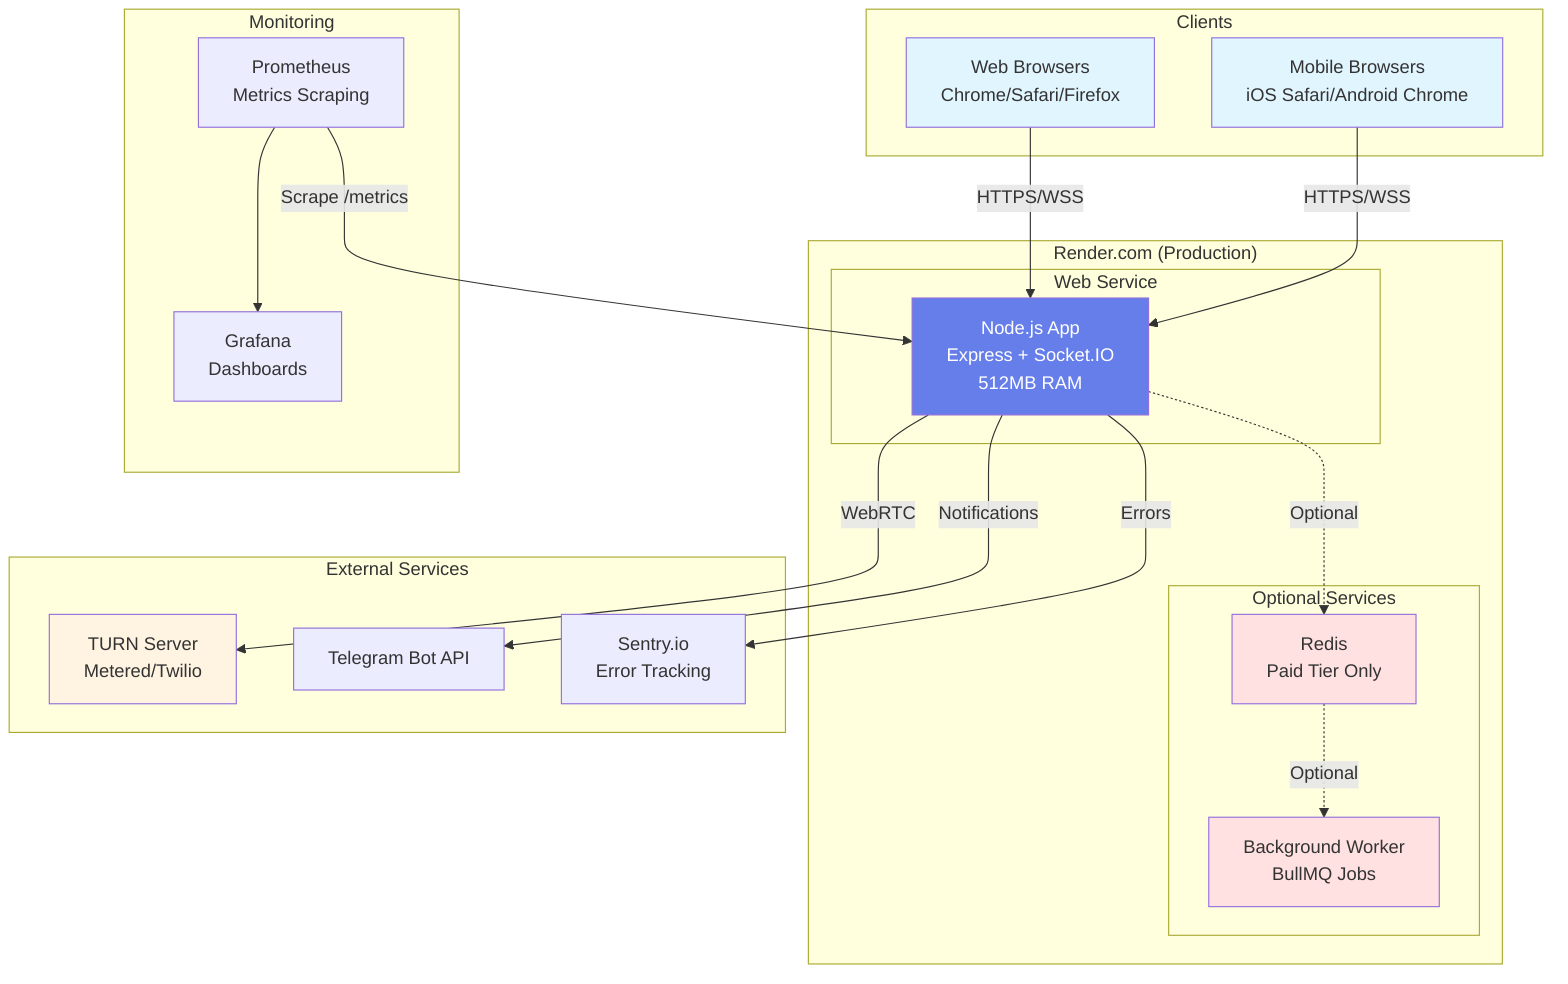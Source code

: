 graph TB
    subgraph "Render.com (Production)"
        subgraph "Web Service"
            APP[Node.js App<br/>Express + Socket.IO<br/>512MB RAM]
        end
        
        subgraph "Optional Services"
            REDIS_PAID[Redis<br/>Paid Tier Only]
            WORKER[Background Worker<br/>BullMQ Jobs]
        end
    end
    
    subgraph "External Services"
        TURN_EXT[TURN Server<br/>Metered/Twilio]
        TELE_EXT[Telegram Bot API]
        SENTRY_EXT[Sentry.io<br/>Error Tracking]
    end
    
    subgraph "Clients"
        BROWSER[Web Browsers<br/>Chrome/Safari/Firefox]
        MOBILE[Mobile Browsers<br/>iOS Safari/Android Chrome]
    end
    
    subgraph "Monitoring"
        PROM[Prometheus<br/>Metrics Scraping]
        GRAFANA[Grafana<br/>Dashboards]
    end
    
    BROWSER -->|HTTPS/WSS| APP
    MOBILE -->|HTTPS/WSS| APP
    APP -->|WebRTC| TURN_EXT
    APP -->|Notifications| TELE_EXT
    APP -->|Errors| SENTRY_EXT
    APP -.->|Optional| REDIS_PAID
    REDIS_PAID -.->|Optional| WORKER
    PROM -->|Scrape /metrics| APP
    PROM --> GRAFANA
    
    style APP fill:#667eea,color:#fff
    style REDIS_PAID fill:#ffe1e1
    style WORKER fill:#ffe1e1
    style TURN_EXT fill:#fff4e1
    style BROWSER fill:#e1f5ff
    style MOBILE fill:#e1f5ff